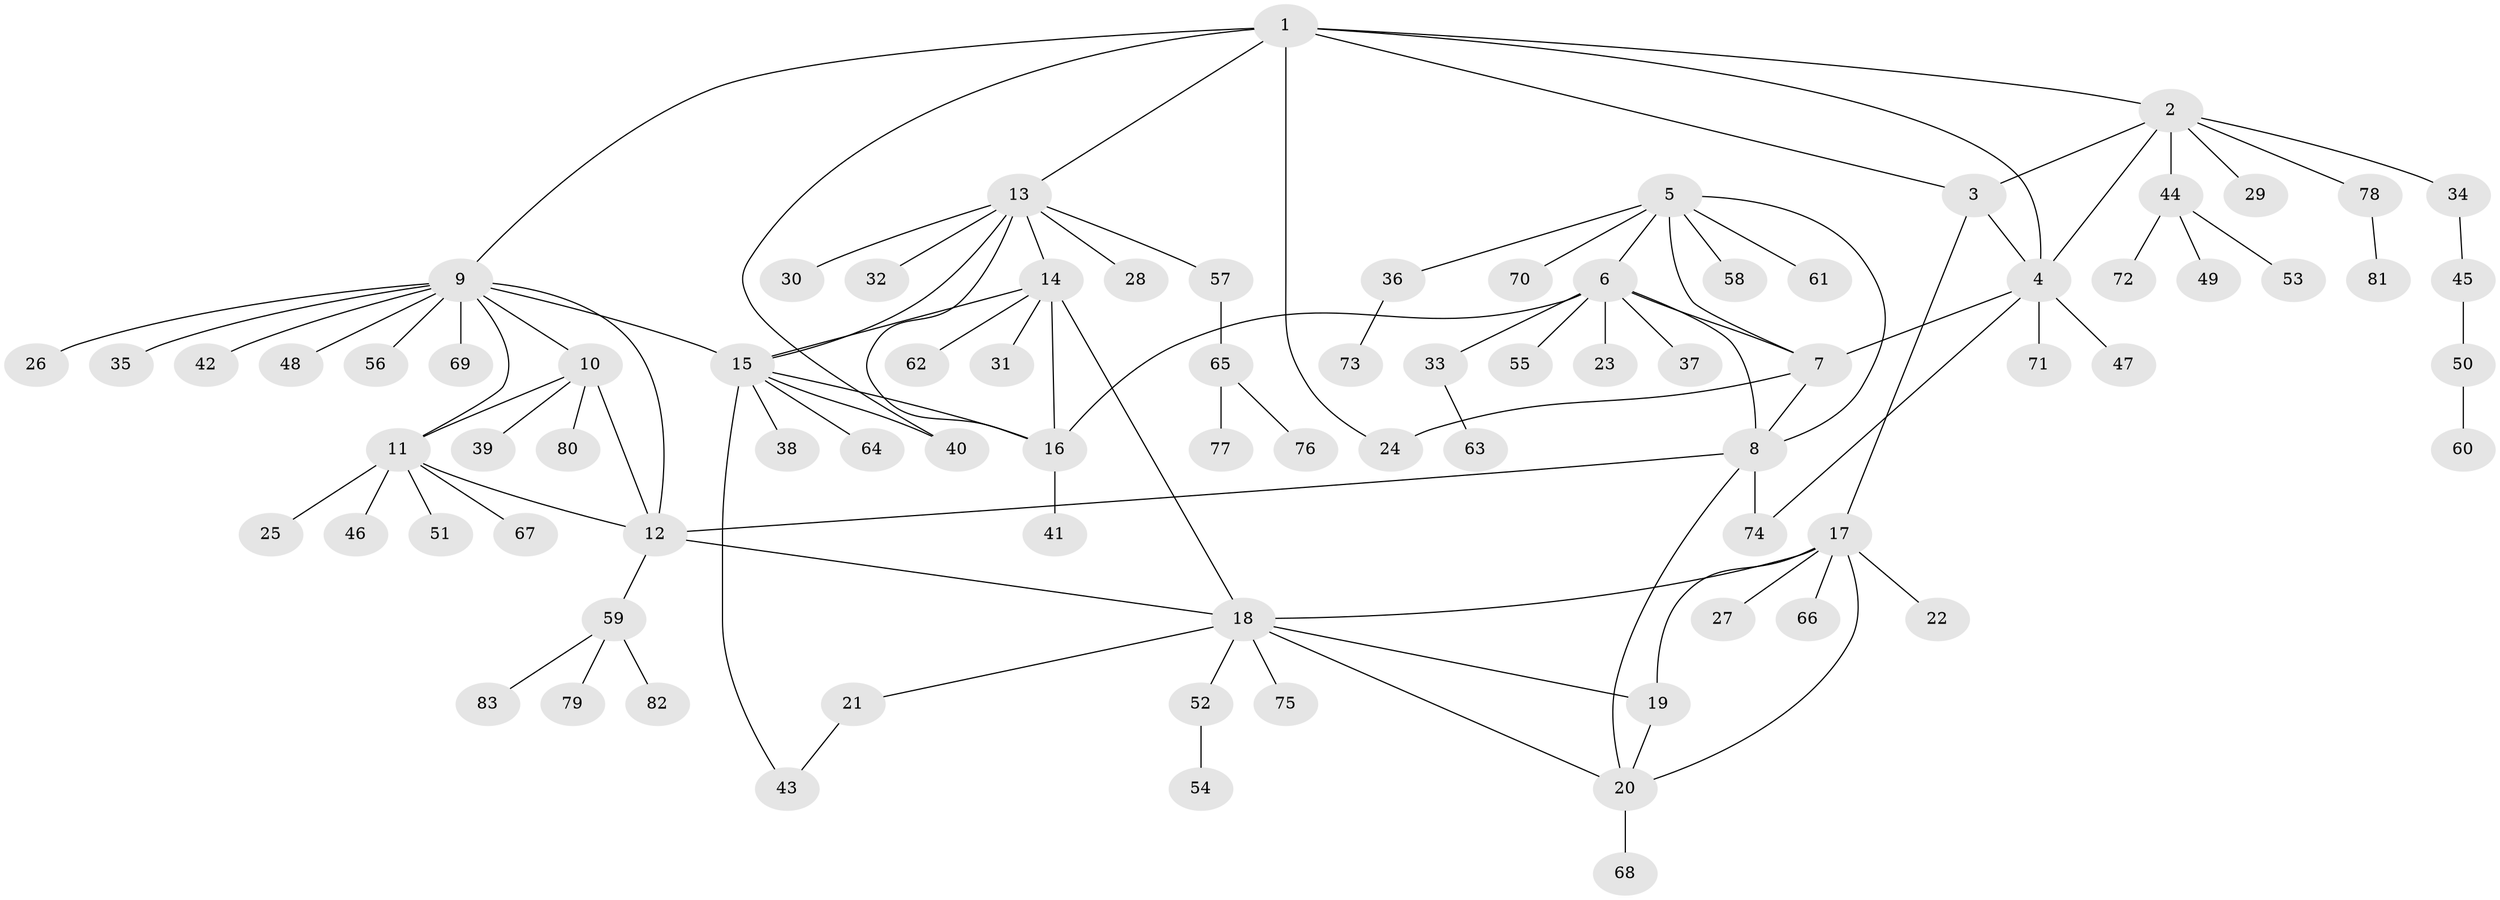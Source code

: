 // coarse degree distribution, {8: 0.125, 4: 0.041666666666666664, 5: 0.08333333333333333, 3: 0.041666666666666664, 7: 0.041666666666666664, 2: 0.08333333333333333, 1: 0.5833333333333334}
// Generated by graph-tools (version 1.1) at 2025/19/03/04/25 18:19:31]
// undirected, 83 vertices, 107 edges
graph export_dot {
graph [start="1"]
  node [color=gray90,style=filled];
  1;
  2;
  3;
  4;
  5;
  6;
  7;
  8;
  9;
  10;
  11;
  12;
  13;
  14;
  15;
  16;
  17;
  18;
  19;
  20;
  21;
  22;
  23;
  24;
  25;
  26;
  27;
  28;
  29;
  30;
  31;
  32;
  33;
  34;
  35;
  36;
  37;
  38;
  39;
  40;
  41;
  42;
  43;
  44;
  45;
  46;
  47;
  48;
  49;
  50;
  51;
  52;
  53;
  54;
  55;
  56;
  57;
  58;
  59;
  60;
  61;
  62;
  63;
  64;
  65;
  66;
  67;
  68;
  69;
  70;
  71;
  72;
  73;
  74;
  75;
  76;
  77;
  78;
  79;
  80;
  81;
  82;
  83;
  1 -- 2;
  1 -- 3;
  1 -- 4;
  1 -- 9;
  1 -- 13;
  1 -- 24;
  1 -- 40;
  2 -- 3;
  2 -- 4;
  2 -- 29;
  2 -- 34;
  2 -- 44;
  2 -- 78;
  3 -- 4;
  3 -- 17;
  4 -- 7;
  4 -- 47;
  4 -- 71;
  4 -- 74;
  5 -- 6;
  5 -- 7;
  5 -- 8;
  5 -- 36;
  5 -- 58;
  5 -- 61;
  5 -- 70;
  6 -- 7;
  6 -- 8;
  6 -- 16;
  6 -- 23;
  6 -- 33;
  6 -- 37;
  6 -- 55;
  7 -- 8;
  7 -- 24;
  8 -- 12;
  8 -- 20;
  8 -- 74;
  9 -- 10;
  9 -- 11;
  9 -- 12;
  9 -- 15;
  9 -- 26;
  9 -- 35;
  9 -- 42;
  9 -- 48;
  9 -- 56;
  9 -- 69;
  10 -- 11;
  10 -- 12;
  10 -- 39;
  10 -- 80;
  11 -- 12;
  11 -- 25;
  11 -- 46;
  11 -- 51;
  11 -- 67;
  12 -- 18;
  12 -- 59;
  13 -- 14;
  13 -- 15;
  13 -- 16;
  13 -- 28;
  13 -- 30;
  13 -- 32;
  13 -- 57;
  14 -- 15;
  14 -- 16;
  14 -- 18;
  14 -- 31;
  14 -- 62;
  15 -- 16;
  15 -- 38;
  15 -- 40;
  15 -- 43;
  15 -- 64;
  16 -- 41;
  17 -- 18;
  17 -- 19;
  17 -- 20;
  17 -- 22;
  17 -- 27;
  17 -- 66;
  18 -- 19;
  18 -- 20;
  18 -- 21;
  18 -- 52;
  18 -- 75;
  19 -- 20;
  20 -- 68;
  21 -- 43;
  33 -- 63;
  34 -- 45;
  36 -- 73;
  44 -- 49;
  44 -- 53;
  44 -- 72;
  45 -- 50;
  50 -- 60;
  52 -- 54;
  57 -- 65;
  59 -- 79;
  59 -- 82;
  59 -- 83;
  65 -- 76;
  65 -- 77;
  78 -- 81;
}
